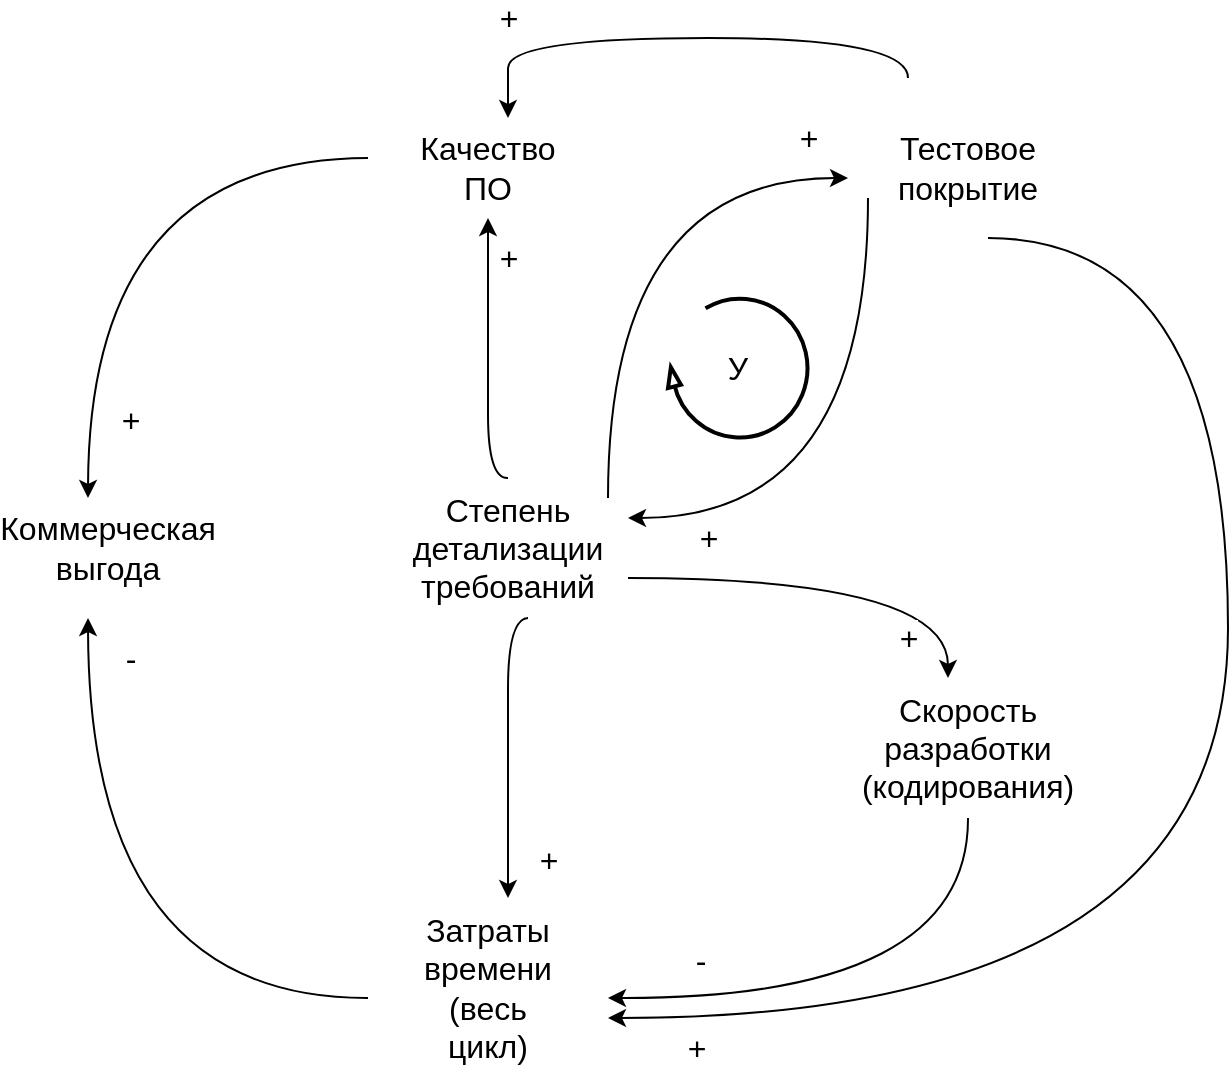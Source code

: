 <mxfile version="20.3.0" type="device"><diagram id="T1nqjz67L31xrqFVHu36" name="Страница 1"><mxGraphModel dx="980" dy="663" grid="1" gridSize="10" guides="1" tooltips="1" connect="1" arrows="1" fold="1" page="1" pageScale="1" pageWidth="2339" pageHeight="3300" math="0" shadow="0"><root><mxCell id="0"/><mxCell id="1" parent="0"/><mxCell id="YVREWiWPI_XNtLvpRLK5-1" value="Степень детализации требований" style="text;html=1;strokeColor=none;fillColor=none;align=center;verticalAlign=middle;whiteSpace=wrap;rounded=0;fontSize=16;" vertex="1" parent="1"><mxGeometry x="470" y="330" width="60" height="30" as="geometry"/></mxCell><mxCell id="YVREWiWPI_XNtLvpRLK5-2" value="Затраты времени (весь цикл)" style="text;html=1;strokeColor=none;fillColor=none;align=center;verticalAlign=middle;whiteSpace=wrap;rounded=0;fontSize=16;" vertex="1" parent="1"><mxGeometry x="460" y="550" width="60" height="30" as="geometry"/></mxCell><mxCell id="YVREWiWPI_XNtLvpRLK5-3" value="Скорость разработки (кодирования)" style="text;html=1;strokeColor=none;fillColor=none;align=center;verticalAlign=middle;whiteSpace=wrap;rounded=0;fontSize=16;" vertex="1" parent="1"><mxGeometry x="700" y="430" width="60" height="30" as="geometry"/></mxCell><mxCell id="YVREWiWPI_XNtLvpRLK5-4" value="Тестовое покрытие" style="text;html=1;strokeColor=none;fillColor=none;align=center;verticalAlign=middle;whiteSpace=wrap;rounded=0;fontSize=16;" vertex="1" parent="1"><mxGeometry x="700" y="140" width="60" height="30" as="geometry"/></mxCell><mxCell id="YVREWiWPI_XNtLvpRLK5-7" value="Качество ПО" style="text;html=1;strokeColor=none;fillColor=none;align=center;verticalAlign=middle;whiteSpace=wrap;rounded=0;fontSize=16;" vertex="1" parent="1"><mxGeometry x="460" y="140" width="60" height="30" as="geometry"/></mxCell><mxCell id="YVREWiWPI_XNtLvpRLK5-8" value="Коммерческая выгода" style="text;html=1;strokeColor=none;fillColor=none;align=center;verticalAlign=middle;whiteSpace=wrap;rounded=0;fontSize=16;" vertex="1" parent="1"><mxGeometry x="270" y="330" width="60" height="30" as="geometry"/></mxCell><mxCell id="YVREWiWPI_XNtLvpRLK5-10" value="" style="endArrow=classic;html=1;rounded=0;fontSize=16;edgeStyle=orthogonalEdgeStyle;curved=1;" edge="1" parent="1"><mxGeometry relative="1" as="geometry"><mxPoint x="560" y="360" as="sourcePoint"/><mxPoint x="720" y="410" as="targetPoint"/><Array as="points"><mxPoint x="560" y="360"/><mxPoint x="720" y="360"/></Array></mxGeometry></mxCell><mxCell id="YVREWiWPI_XNtLvpRLK5-11" value="+" style="edgeLabel;resizable=0;html=1;align=center;verticalAlign=middle;fontSize=16;" connectable="0" vertex="1" parent="YVREWiWPI_XNtLvpRLK5-10"><mxGeometry relative="1" as="geometry"><mxPoint x="35" y="30" as="offset"/></mxGeometry></mxCell><mxCell id="YVREWiWPI_XNtLvpRLK5-12" value="" style="endArrow=none;html=1;rounded=0;fontSize=16;edgeStyle=orthogonalEdgeStyle;curved=1;startArrow=classic;startFill=1;endFill=0;" edge="1" parent="1"><mxGeometry relative="1" as="geometry"><mxPoint x="550" y="570" as="sourcePoint"/><mxPoint x="730" y="480" as="targetPoint"/></mxGeometry></mxCell><mxCell id="YVREWiWPI_XNtLvpRLK5-13" value="-" style="edgeLabel;resizable=0;html=1;align=center;verticalAlign=middle;fontSize=16;" connectable="0" vertex="1" parent="YVREWiWPI_XNtLvpRLK5-12"><mxGeometry relative="1" as="geometry"><mxPoint x="-90" y="-20" as="offset"/></mxGeometry></mxCell><mxCell id="YVREWiWPI_XNtLvpRLK5-14" value="" style="endArrow=classic;html=1;rounded=0;fontSize=16;edgeStyle=orthogonalEdgeStyle;curved=1;" edge="1" parent="1"><mxGeometry relative="1" as="geometry"><mxPoint x="510" y="380" as="sourcePoint"/><mxPoint x="500" y="520" as="targetPoint"/></mxGeometry></mxCell><mxCell id="YVREWiWPI_XNtLvpRLK5-15" value="+" style="edgeLabel;resizable=0;html=1;align=center;verticalAlign=middle;fontSize=16;" connectable="0" vertex="1" parent="YVREWiWPI_XNtLvpRLK5-14"><mxGeometry relative="1" as="geometry"><mxPoint x="20" y="55" as="offset"/></mxGeometry></mxCell><mxCell id="YVREWiWPI_XNtLvpRLK5-16" value="" style="endArrow=classic;html=1;rounded=0;fontSize=16;edgeStyle=orthogonalEdgeStyle;curved=1;" edge="1" parent="1"><mxGeometry relative="1" as="geometry"><mxPoint x="430" y="570" as="sourcePoint"/><mxPoint x="290" y="380" as="targetPoint"/></mxGeometry></mxCell><mxCell id="YVREWiWPI_XNtLvpRLK5-17" value="-" style="edgeLabel;resizable=0;html=1;align=center;verticalAlign=middle;fontSize=16;" connectable="0" vertex="1" parent="YVREWiWPI_XNtLvpRLK5-16"><mxGeometry relative="1" as="geometry"><mxPoint x="20" y="-145" as="offset"/></mxGeometry></mxCell><mxCell id="YVREWiWPI_XNtLvpRLK5-18" value="" style="endArrow=classic;html=1;rounded=0;fontSize=16;edgeStyle=orthogonalEdgeStyle;curved=1;" edge="1" parent="1"><mxGeometry relative="1" as="geometry"><mxPoint x="430" y="150" as="sourcePoint"/><mxPoint x="290" y="320" as="targetPoint"/></mxGeometry></mxCell><mxCell id="YVREWiWPI_XNtLvpRLK5-19" value="+" style="edgeLabel;resizable=0;html=1;align=center;verticalAlign=middle;fontSize=16;" connectable="0" vertex="1" parent="YVREWiWPI_XNtLvpRLK5-18"><mxGeometry relative="1" as="geometry"><mxPoint x="20" y="115" as="offset"/></mxGeometry></mxCell><mxCell id="YVREWiWPI_XNtLvpRLK5-20" value="" style="endArrow=none;html=1;rounded=0;fontSize=16;edgeStyle=orthogonalEdgeStyle;curved=1;startArrow=classic;startFill=1;endFill=0;" edge="1" parent="1"><mxGeometry relative="1" as="geometry"><mxPoint x="550" y="580" as="sourcePoint"/><mxPoint x="740" y="190" as="targetPoint"/><Array as="points"><mxPoint x="860" y="580"/><mxPoint x="860" y="190"/></Array></mxGeometry></mxCell><mxCell id="YVREWiWPI_XNtLvpRLK5-22" value="+" style="edgeLabel;resizable=0;html=1;align=center;verticalAlign=middle;fontSize=16;" connectable="0" vertex="1" parent="1"><mxGeometry x="570" y="560" as="geometry"><mxPoint x="24" y="35" as="offset"/></mxGeometry></mxCell><mxCell id="YVREWiWPI_XNtLvpRLK5-23" value="" style="endArrow=classic;html=1;rounded=0;fontSize=16;edgeStyle=orthogonalEdgeStyle;curved=1;" edge="1" parent="1"><mxGeometry relative="1" as="geometry"><mxPoint x="500" y="310" as="sourcePoint"/><mxPoint x="490" y="180" as="targetPoint"/></mxGeometry></mxCell><mxCell id="YVREWiWPI_XNtLvpRLK5-24" value="+" style="edgeLabel;resizable=0;html=1;align=center;verticalAlign=middle;fontSize=16;" connectable="0" vertex="1" parent="YVREWiWPI_XNtLvpRLK5-23"><mxGeometry relative="1" as="geometry"><mxPoint x="10" y="-50" as="offset"/></mxGeometry></mxCell><mxCell id="YVREWiWPI_XNtLvpRLK5-25" value="" style="endArrow=classic;html=1;rounded=0;fontSize=16;edgeStyle=orthogonalEdgeStyle;curved=1;" edge="1" parent="1"><mxGeometry relative="1" as="geometry"><mxPoint x="700" y="110" as="sourcePoint"/><mxPoint x="500" y="130" as="targetPoint"/><Array as="points"><mxPoint x="700" y="90"/><mxPoint x="500" y="90"/><mxPoint x="500" y="120"/></Array></mxGeometry></mxCell><mxCell id="YVREWiWPI_XNtLvpRLK5-26" value="+" style="edgeLabel;resizable=0;html=1;align=center;verticalAlign=middle;fontSize=16;" connectable="0" vertex="1" parent="YVREWiWPI_XNtLvpRLK5-25"><mxGeometry relative="1" as="geometry"><mxPoint x="-90" y="-10" as="offset"/></mxGeometry></mxCell><mxCell id="YVREWiWPI_XNtLvpRLK5-28" value="" style="endArrow=classic;html=1;rounded=0;fontSize=16;edgeStyle=orthogonalEdgeStyle;curved=1;" edge="1" parent="1"><mxGeometry relative="1" as="geometry"><mxPoint x="550" y="320" as="sourcePoint"/><mxPoint x="670" y="160" as="targetPoint"/><Array as="points"><mxPoint x="550" y="160"/></Array></mxGeometry></mxCell><mxCell id="YVREWiWPI_XNtLvpRLK5-29" value="+" style="edgeLabel;resizable=0;html=1;align=center;verticalAlign=middle;fontSize=16;" connectable="0" vertex="1" parent="YVREWiWPI_XNtLvpRLK5-28"><mxGeometry relative="1" as="geometry"><mxPoint x="100" y="-40" as="offset"/></mxGeometry></mxCell><mxCell id="YVREWiWPI_XNtLvpRLK5-30" value="" style="endArrow=classic;html=1;rounded=0;fontSize=16;edgeStyle=orthogonalEdgeStyle;curved=1;" edge="1" parent="1"><mxGeometry relative="1" as="geometry"><mxPoint x="680" y="170" as="sourcePoint"/><mxPoint x="560" y="330" as="targetPoint"/><Array as="points"><mxPoint x="680" y="330"/></Array></mxGeometry></mxCell><mxCell id="YVREWiWPI_XNtLvpRLK5-31" value="+" style="edgeLabel;resizable=0;html=1;align=center;verticalAlign=middle;fontSize=16;" connectable="0" vertex="1" parent="YVREWiWPI_XNtLvpRLK5-30"><mxGeometry relative="1" as="geometry"><mxPoint x="-80" y="30" as="offset"/></mxGeometry></mxCell><mxCell id="YVREWiWPI_XNtLvpRLK5-32" value="" style="verticalLabelPosition=bottom;html=1;verticalAlign=top;strokeWidth=2;shape=mxgraph.lean_mapping.physical_pull;pointerEvents=1;fontSize=16;direction=west;flipV=1;" vertex="1" parent="1"><mxGeometry x="580" y="220" width="70" height="70" as="geometry"/></mxCell><mxCell id="YVREWiWPI_XNtLvpRLK5-33" value="У" style="text;html=1;strokeColor=none;fillColor=none;align=center;verticalAlign=middle;whiteSpace=wrap;rounded=0;fontSize=16;" vertex="1" parent="1"><mxGeometry x="585" y="240" width="60" height="30" as="geometry"/></mxCell></root></mxGraphModel></diagram></mxfile>